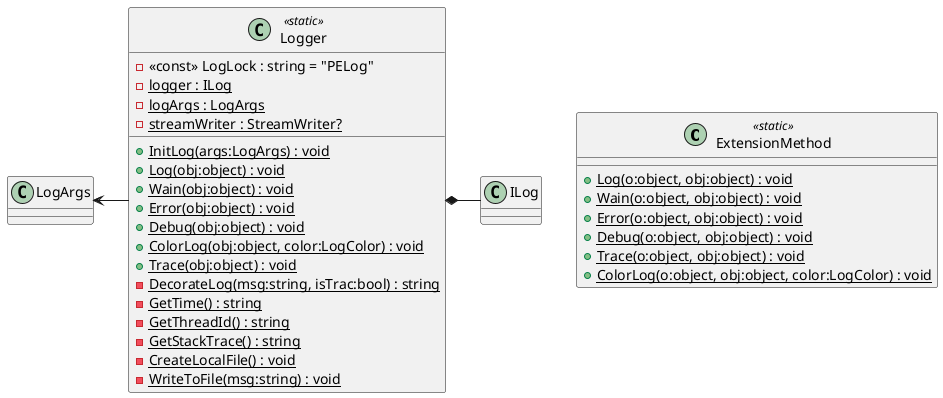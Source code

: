 @startuml
class ExtensionMethod <<static>> {
    + {static} Log(o:object, obj:object) : void
    + {static} Wain(o:object, obj:object) : void
    + {static} Error(o:object, obj:object) : void
    + {static} Debug(o:object, obj:object) : void
    + {static} Trace(o:object, obj:object) : void
    + {static} ColorLog(o:object, obj:object, color:LogColor) : void
}
class Logger <<static>> {
    - <<const>> LogLock : string = "PELog"
    - {static} logger : ILog
    - {static} logArgs : LogArgs
    - {static} streamWriter : StreamWriter?
    + {static} InitLog(args:LogArgs) : void
    + {static} Log(obj:object) : void
    + {static} Wain(obj:object) : void
    + {static} Error(obj:object) : void
    + {static} Debug(obj:object) : void
    + {static} ColorLog(obj:object, color:LogColor) : void
    + {static} Trace(obj:object) : void
    - {static} DecorateLog(msg:string, isTrac:bool) : string
    - {static} GetTime() : string
    - {static} GetThreadId() : string
    - {static} GetStackTrace() : string
    - {static} CreateLocalFile() : void
    - {static} WriteToFile(msg:string) : void
}
Logger *-right- ILog
Logger -left-> LogArgs
@enduml

